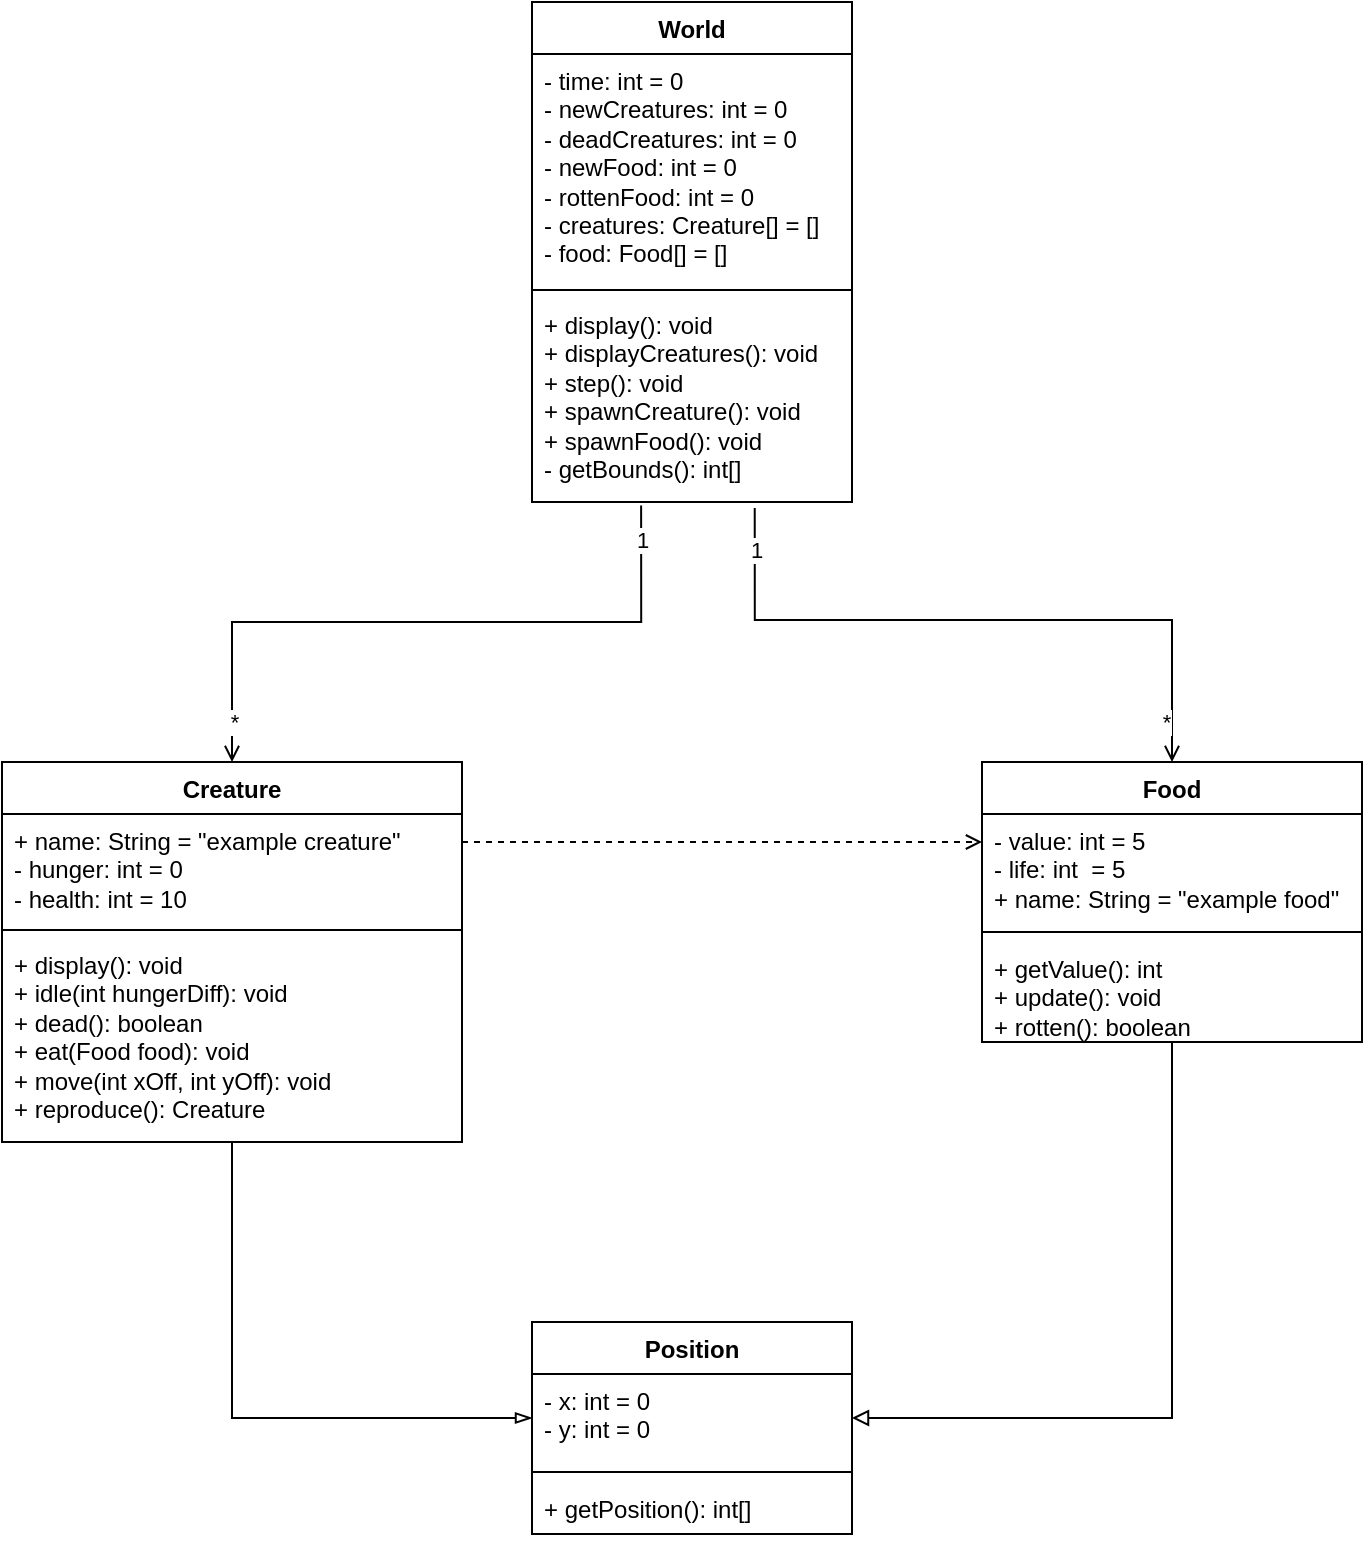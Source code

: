 <mxfile version="21.1.4" type="device">
  <diagram name="Page-1" id="Z1-QGdAYKWwTbCQObGXu">
    <mxGraphModel dx="1500" dy="773" grid="1" gridSize="10" guides="1" tooltips="1" connect="1" arrows="1" fold="1" page="1" pageScale="1" pageWidth="850" pageHeight="1100" math="0" shadow="0">
      <root>
        <mxCell id="0" />
        <mxCell id="1" parent="0" />
        <mxCell id="sYCxPB3jGfWzXi5Lz4w9-1" value="World" style="swimlane;fontStyle=1;align=center;verticalAlign=top;childLayout=stackLayout;horizontal=1;startSize=26;horizontalStack=0;resizeParent=1;resizeParentMax=0;resizeLast=0;collapsible=1;marginBottom=0;whiteSpace=wrap;html=1;" parent="1" vertex="1">
          <mxGeometry x="345" y="50" width="160" height="250" as="geometry" />
        </mxCell>
        <mxCell id="sYCxPB3jGfWzXi5Lz4w9-2" value="- time: int = 0&lt;br&gt;- newCreatures: int = 0&lt;br&gt;- deadCreatures: int = 0&lt;br&gt;- newFood: int = 0&lt;br&gt;- rottenFood: int = 0&lt;br&gt;- creatures: Creature[] = []&lt;br&gt;- food: Food[] = []" style="text;strokeColor=none;fillColor=none;align=left;verticalAlign=top;spacingLeft=4;spacingRight=4;overflow=hidden;rotatable=0;points=[[0,0.5],[1,0.5]];portConstraint=eastwest;whiteSpace=wrap;html=1;" parent="sYCxPB3jGfWzXi5Lz4w9-1" vertex="1">
          <mxGeometry y="26" width="160" height="114" as="geometry" />
        </mxCell>
        <mxCell id="sYCxPB3jGfWzXi5Lz4w9-3" value="" style="line;strokeWidth=1;fillColor=none;align=left;verticalAlign=middle;spacingTop=-1;spacingLeft=3;spacingRight=3;rotatable=0;labelPosition=right;points=[];portConstraint=eastwest;strokeColor=inherit;" parent="sYCxPB3jGfWzXi5Lz4w9-1" vertex="1">
          <mxGeometry y="140" width="160" height="8" as="geometry" />
        </mxCell>
        <mxCell id="sYCxPB3jGfWzXi5Lz4w9-4" value="+ display(): void&lt;br&gt;+ displayCreatures(): void&lt;br&gt;+ step(): void&lt;br&gt;+ spawnCreature(): void&lt;br&gt;+ spawnFood(): void&lt;br&gt;- getBounds(): int[]" style="text;strokeColor=none;fillColor=none;align=left;verticalAlign=top;spacingLeft=4;spacingRight=4;overflow=hidden;rotatable=0;points=[[0,0.5],[1,0.5]];portConstraint=eastwest;whiteSpace=wrap;html=1;" parent="sYCxPB3jGfWzXi5Lz4w9-1" vertex="1">
          <mxGeometry y="148" width="160" height="102" as="geometry" />
        </mxCell>
        <mxCell id="4f9Z_jPDL4cX7xvsKeAM-3" style="edgeStyle=orthogonalEdgeStyle;rounded=0;orthogonalLoop=1;jettySize=auto;html=1;entryX=0;entryY=0.5;entryDx=0;entryDy=0;endArrow=blockThin;endFill=0;" parent="1" source="sYCxPB3jGfWzXi5Lz4w9-5" target="sYCxPB3jGfWzXi5Lz4w9-19" edge="1">
          <mxGeometry relative="1" as="geometry" />
        </mxCell>
        <mxCell id="sYCxPB3jGfWzXi5Lz4w9-5" value="Creature" style="swimlane;fontStyle=1;align=center;verticalAlign=top;childLayout=stackLayout;horizontal=1;startSize=26;horizontalStack=0;resizeParent=1;resizeParentMax=0;resizeLast=0;collapsible=1;marginBottom=0;whiteSpace=wrap;html=1;" parent="1" vertex="1">
          <mxGeometry x="80" y="430" width="230" height="190" as="geometry" />
        </mxCell>
        <mxCell id="sYCxPB3jGfWzXi5Lz4w9-6" value="+ name: String = &quot;example creature&quot;&lt;br&gt;- hunger: int = 0&lt;br&gt;- health: int = 10" style="text;strokeColor=none;fillColor=none;align=left;verticalAlign=top;spacingLeft=4;spacingRight=4;overflow=hidden;rotatable=0;points=[[0,0.5],[1,0.5]];portConstraint=eastwest;whiteSpace=wrap;html=1;" parent="sYCxPB3jGfWzXi5Lz4w9-5" vertex="1">
          <mxGeometry y="26" width="230" height="54" as="geometry" />
        </mxCell>
        <mxCell id="sYCxPB3jGfWzXi5Lz4w9-7" value="" style="line;strokeWidth=1;fillColor=none;align=left;verticalAlign=middle;spacingTop=-1;spacingLeft=3;spacingRight=3;rotatable=0;labelPosition=right;points=[];portConstraint=eastwest;strokeColor=inherit;" parent="sYCxPB3jGfWzXi5Lz4w9-5" vertex="1">
          <mxGeometry y="80" width="230" height="8" as="geometry" />
        </mxCell>
        <mxCell id="sYCxPB3jGfWzXi5Lz4w9-8" value="+ display(): void&lt;br&gt;+ idle(int hungerDiff): void&lt;br&gt;+ dead(): boolean&lt;br&gt;+ eat(Food food): void&lt;br&gt;+ move(int xOff, int yOff): void&lt;br&gt;+ reproduce(): Creature" style="text;strokeColor=none;fillColor=none;align=left;verticalAlign=top;spacingLeft=4;spacingRight=4;overflow=hidden;rotatable=0;points=[[0,0.5],[1,0.5]];portConstraint=eastwest;whiteSpace=wrap;html=1;" parent="sYCxPB3jGfWzXi5Lz4w9-5" vertex="1">
          <mxGeometry y="88" width="230" height="102" as="geometry" />
        </mxCell>
        <mxCell id="4f9Z_jPDL4cX7xvsKeAM-4" style="edgeStyle=orthogonalEdgeStyle;rounded=0;orthogonalLoop=1;jettySize=auto;html=1;entryX=1;entryY=0.5;entryDx=0;entryDy=0;endArrow=block;endFill=0;" parent="1" source="sYCxPB3jGfWzXi5Lz4w9-12" target="sYCxPB3jGfWzXi5Lz4w9-19" edge="1">
          <mxGeometry relative="1" as="geometry" />
        </mxCell>
        <mxCell id="sYCxPB3jGfWzXi5Lz4w9-12" value="Food" style="swimlane;fontStyle=1;align=center;verticalAlign=top;childLayout=stackLayout;horizontal=1;startSize=26;horizontalStack=0;resizeParent=1;resizeParentMax=0;resizeLast=0;collapsible=1;marginBottom=0;whiteSpace=wrap;html=1;" parent="1" vertex="1">
          <mxGeometry x="570" y="430" width="190" height="140" as="geometry" />
        </mxCell>
        <mxCell id="sYCxPB3jGfWzXi5Lz4w9-13" value="- value: int = 5&lt;br&gt;- life: int&amp;nbsp; = 5&lt;br&gt;+ name: String = &quot;example food&quot;" style="text;strokeColor=none;fillColor=none;align=left;verticalAlign=top;spacingLeft=4;spacingRight=4;overflow=hidden;rotatable=0;points=[[0,0.5],[1,0.5]];portConstraint=eastwest;whiteSpace=wrap;html=1;" parent="sYCxPB3jGfWzXi5Lz4w9-12" vertex="1">
          <mxGeometry y="26" width="190" height="54" as="geometry" />
        </mxCell>
        <mxCell id="4f9Z_jPDL4cX7xvsKeAM-20" value="" style="line;strokeWidth=1;fillColor=none;align=left;verticalAlign=middle;spacingTop=-1;spacingLeft=3;spacingRight=3;rotatable=0;labelPosition=right;points=[];portConstraint=eastwest;strokeColor=inherit;" parent="sYCxPB3jGfWzXi5Lz4w9-12" vertex="1">
          <mxGeometry y="80" width="190" height="10" as="geometry" />
        </mxCell>
        <mxCell id="4f9Z_jPDL4cX7xvsKeAM-19" value="+ getValue(): int&lt;br&gt;+ update(): void&lt;br&gt;+ rotten(): boolean" style="text;strokeColor=none;fillColor=none;align=left;verticalAlign=top;spacingLeft=4;spacingRight=4;overflow=hidden;rotatable=0;points=[[0,0.5],[1,0.5]];portConstraint=eastwest;whiteSpace=wrap;html=1;" parent="sYCxPB3jGfWzXi5Lz4w9-12" vertex="1">
          <mxGeometry y="90" width="190" height="50" as="geometry" />
        </mxCell>
        <mxCell id="sYCxPB3jGfWzXi5Lz4w9-18" value="Position" style="swimlane;fontStyle=1;align=center;verticalAlign=top;childLayout=stackLayout;horizontal=1;startSize=26;horizontalStack=0;resizeParent=1;resizeParentMax=0;resizeLast=0;collapsible=1;marginBottom=0;whiteSpace=wrap;html=1;" parent="1" vertex="1">
          <mxGeometry x="345" y="710" width="160" height="106" as="geometry" />
        </mxCell>
        <mxCell id="sYCxPB3jGfWzXi5Lz4w9-19" value="- x: int = 0&lt;br&gt;- y: int = 0" style="text;strokeColor=none;fillColor=none;align=left;verticalAlign=top;spacingLeft=4;spacingRight=4;overflow=hidden;rotatable=0;points=[[0,0.5],[1,0.5]];portConstraint=eastwest;whiteSpace=wrap;html=1;" parent="sYCxPB3jGfWzXi5Lz4w9-18" vertex="1">
          <mxGeometry y="26" width="160" height="44" as="geometry" />
        </mxCell>
        <mxCell id="4f9Z_jPDL4cX7xvsKeAM-22" value="" style="line;strokeWidth=1;fillColor=none;align=left;verticalAlign=middle;spacingTop=-1;spacingLeft=3;spacingRight=3;rotatable=0;labelPosition=right;points=[];portConstraint=eastwest;strokeColor=inherit;" parent="sYCxPB3jGfWzXi5Lz4w9-18" vertex="1">
          <mxGeometry y="70" width="160" height="10" as="geometry" />
        </mxCell>
        <mxCell id="4f9Z_jPDL4cX7xvsKeAM-21" value="+ getPosition(): int[]" style="text;strokeColor=none;fillColor=none;align=left;verticalAlign=top;spacingLeft=4;spacingRight=4;overflow=hidden;rotatable=0;points=[[0,0.5],[1,0.5]];portConstraint=eastwest;whiteSpace=wrap;html=1;" parent="sYCxPB3jGfWzXi5Lz4w9-18" vertex="1">
          <mxGeometry y="80" width="160" height="26" as="geometry" />
        </mxCell>
        <mxCell id="4f9Z_jPDL4cX7xvsKeAM-6" style="edgeStyle=orthogonalEdgeStyle;rounded=0;orthogonalLoop=1;jettySize=auto;html=1;entryX=0.5;entryY=0;entryDx=0;entryDy=0;exitX=0.341;exitY=1.017;exitDx=0;exitDy=0;exitPerimeter=0;endArrow=open;endFill=0;" parent="1" source="sYCxPB3jGfWzXi5Lz4w9-4" target="sYCxPB3jGfWzXi5Lz4w9-5" edge="1">
          <mxGeometry relative="1" as="geometry">
            <Array as="points">
              <mxPoint x="400" y="360" />
              <mxPoint x="195" y="360" />
            </Array>
          </mxGeometry>
        </mxCell>
        <mxCell id="4f9Z_jPDL4cX7xvsKeAM-10" value="1" style="edgeLabel;html=1;align=center;verticalAlign=middle;resizable=0;points=[];" parent="4f9Z_jPDL4cX7xvsKeAM-6" vertex="1" connectable="0">
          <mxGeometry x="-0.896" relative="1" as="geometry">
            <mxPoint as="offset" />
          </mxGeometry>
        </mxCell>
        <mxCell id="4f9Z_jPDL4cX7xvsKeAM-12" value="*" style="edgeLabel;html=1;align=center;verticalAlign=middle;resizable=0;points=[];" parent="4f9Z_jPDL4cX7xvsKeAM-6" vertex="1" connectable="0">
          <mxGeometry x="0.878" y="1" relative="1" as="geometry">
            <mxPoint as="offset" />
          </mxGeometry>
        </mxCell>
        <mxCell id="4f9Z_jPDL4cX7xvsKeAM-7" style="edgeStyle=orthogonalEdgeStyle;rounded=0;orthogonalLoop=1;jettySize=auto;html=1;entryX=0.5;entryY=0;entryDx=0;entryDy=0;endArrow=open;endFill=0;exitX=0.696;exitY=1.03;exitDx=0;exitDy=0;exitPerimeter=0;" parent="1" source="sYCxPB3jGfWzXi5Lz4w9-4" target="sYCxPB3jGfWzXi5Lz4w9-12" edge="1">
          <mxGeometry relative="1" as="geometry">
            <Array as="points">
              <mxPoint x="456" y="359" />
              <mxPoint x="665" y="359" />
            </Array>
            <mxPoint x="460" y="300" as="sourcePoint" />
          </mxGeometry>
        </mxCell>
        <mxCell id="4f9Z_jPDL4cX7xvsKeAM-9" value="1" style="edgeLabel;html=1;align=center;verticalAlign=middle;resizable=0;points=[];" parent="4f9Z_jPDL4cX7xvsKeAM-7" vertex="1" connectable="0">
          <mxGeometry x="-0.903" relative="1" as="geometry">
            <mxPoint y="4" as="offset" />
          </mxGeometry>
        </mxCell>
        <mxCell id="4f9Z_jPDL4cX7xvsKeAM-11" value="*" style="edgeLabel;html=1;align=center;verticalAlign=middle;resizable=0;points=[];" parent="4f9Z_jPDL4cX7xvsKeAM-7" vertex="1" connectable="0">
          <mxGeometry x="0.882" y="-3" relative="1" as="geometry">
            <mxPoint as="offset" />
          </mxGeometry>
        </mxCell>
        <mxCell id="4f9Z_jPDL4cX7xvsKeAM-13" style="edgeStyle=orthogonalEdgeStyle;rounded=0;orthogonalLoop=1;jettySize=auto;html=1;dashed=1;endArrow=open;endFill=0;" parent="1" source="sYCxPB3jGfWzXi5Lz4w9-6" edge="1">
          <mxGeometry relative="1" as="geometry">
            <mxPoint x="570" y="470" as="targetPoint" />
            <Array as="points">
              <mxPoint x="570" y="470" />
            </Array>
          </mxGeometry>
        </mxCell>
      </root>
    </mxGraphModel>
  </diagram>
</mxfile>

